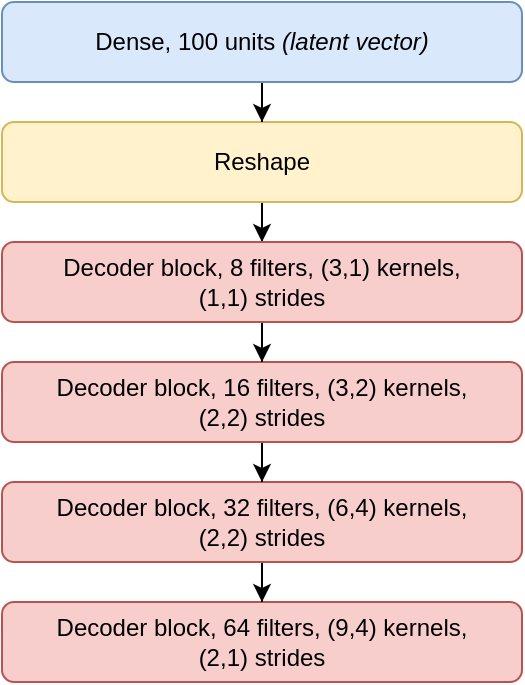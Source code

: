 <mxfile version="12.5.3" type="device"><diagram id="mADj3N52reezFfNrAovU" name="Page-1"><mxGraphModel dx="460" dy="847" grid="1" gridSize="10" guides="1" tooltips="1" connect="1" arrows="1" fold="1" page="1" pageScale="1" pageWidth="827" pageHeight="1169" math="1" shadow="0"><root><mxCell id="0"/><mxCell id="1" parent="0"/><mxCell id="Cw01MGH7N1lbKNJdQKr4-1" value="Decoder block, 64 filters, (9,4) kernels,&lt;br&gt;(2,1) strides" style="rounded=1;whiteSpace=wrap;html=1;fillColor=#f8cecc;strokeColor=#b85450;" parent="1" vertex="1"><mxGeometry x="80" y="320" width="260" height="40" as="geometry"/></mxCell><mxCell id="BsPYwQ1gihy66jcKLT7X-5" style="edgeStyle=orthogonalEdgeStyle;rounded=0;orthogonalLoop=1;jettySize=auto;html=1;" edge="1" parent="1" source="KVp9MSCgRwjhDD4FNQpp-1" target="Cw01MGH7N1lbKNJdQKr4-1"><mxGeometry relative="1" as="geometry"/></mxCell><mxCell id="KVp9MSCgRwjhDD4FNQpp-1" value="Decoder block, 32 filters, (6,4) kernels,&lt;br&gt;(2,2) strides" style="rounded=1;whiteSpace=wrap;html=1;fillColor=#f8cecc;strokeColor=#b85450;" parent="1" vertex="1"><mxGeometry x="80" y="260" width="260" height="40" as="geometry"/></mxCell><mxCell id="BsPYwQ1gihy66jcKLT7X-4" style="edgeStyle=orthogonalEdgeStyle;rounded=0;orthogonalLoop=1;jettySize=auto;html=1;" edge="1" parent="1" source="KVp9MSCgRwjhDD4FNQpp-2" target="KVp9MSCgRwjhDD4FNQpp-1"><mxGeometry relative="1" as="geometry"/></mxCell><mxCell id="KVp9MSCgRwjhDD4FNQpp-2" value="Decoder block, 16 filters, (3,2) kernels,&lt;br&gt;(2,2) strides" style="rounded=1;whiteSpace=wrap;html=1;fillColor=#f8cecc;strokeColor=#b85450;" parent="1" vertex="1"><mxGeometry x="80" y="200" width="260" height="40" as="geometry"/></mxCell><mxCell id="BsPYwQ1gihy66jcKLT7X-2" style="edgeStyle=orthogonalEdgeStyle;rounded=0;orthogonalLoop=1;jettySize=auto;html=1;" edge="1" parent="1" source="KVp9MSCgRwjhDD4FNQpp-3" target="eJGu3jsIoiaicvT0HgeN-1"><mxGeometry relative="1" as="geometry"/></mxCell><mxCell id="KVp9MSCgRwjhDD4FNQpp-3" value="Reshape" style="rounded=1;whiteSpace=wrap;html=1;fillColor=#fff2cc;strokeColor=#d6b656;" parent="1" vertex="1"><mxGeometry x="80" y="80" width="260" height="40" as="geometry"/></mxCell><mxCell id="BsPYwQ1gihy66jcKLT7X-1" style="edgeStyle=orthogonalEdgeStyle;rounded=0;orthogonalLoop=1;jettySize=auto;html=1;" edge="1" parent="1" source="KVp9MSCgRwjhDD4FNQpp-4" target="KVp9MSCgRwjhDD4FNQpp-3"><mxGeometry relative="1" as="geometry"/></mxCell><mxCell id="KVp9MSCgRwjhDD4FNQpp-4" value="Dense, 100 units &lt;i&gt;(latent vector)&lt;/i&gt;" style="rounded=1;whiteSpace=wrap;html=1;fillColor=#dae8fc;strokeColor=#6c8ebf;" parent="1" vertex="1"><mxGeometry x="80" y="20" width="260" height="40" as="geometry"/></mxCell><mxCell id="BsPYwQ1gihy66jcKLT7X-3" style="edgeStyle=orthogonalEdgeStyle;rounded=0;orthogonalLoop=1;jettySize=auto;html=1;" edge="1" parent="1" source="eJGu3jsIoiaicvT0HgeN-1" target="KVp9MSCgRwjhDD4FNQpp-2"><mxGeometry relative="1" as="geometry"/></mxCell><mxCell id="eJGu3jsIoiaicvT0HgeN-1" value="Decoder&amp;nbsp;block, 8 filters, (3,1) kernels,&lt;br&gt;(1,1) strides" style="rounded=1;whiteSpace=wrap;html=1;fillColor=#f8cecc;strokeColor=#b85450;" parent="1" vertex="1"><mxGeometry x="80" y="140" width="260" height="40" as="geometry"/></mxCell></root></mxGraphModel></diagram></mxfile>